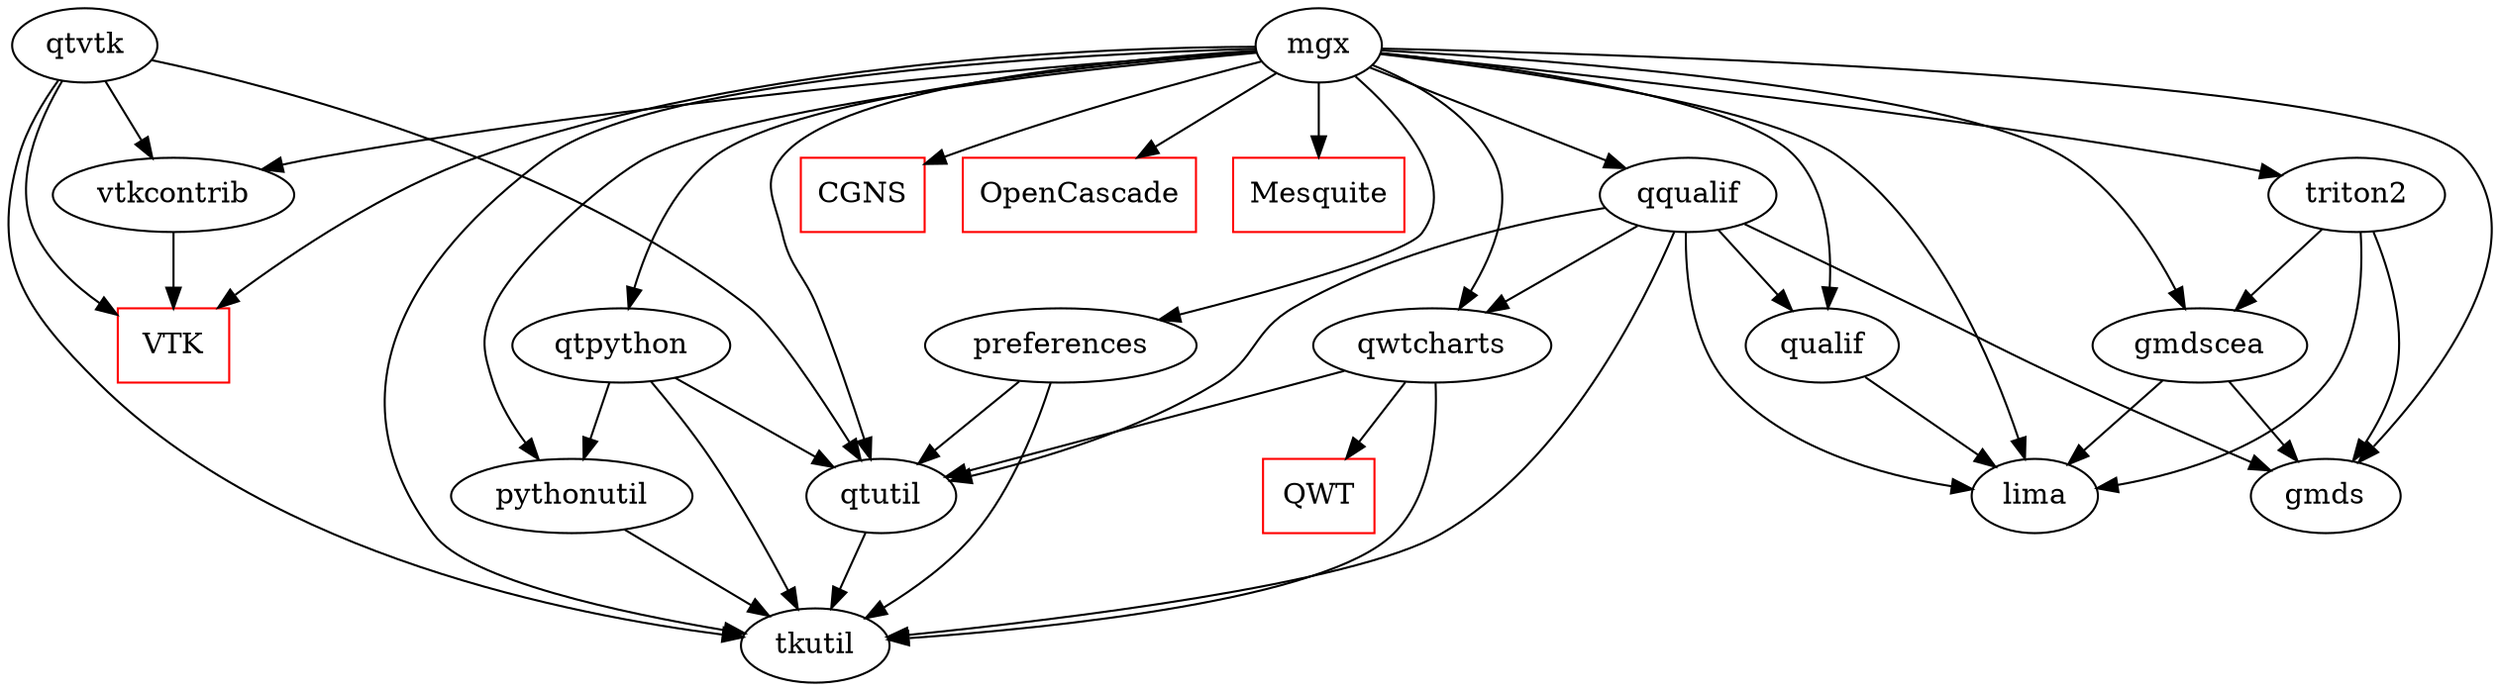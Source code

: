 digraph LIHPCCGProjectDependencies {

  VTK [shape=record color=red];
  CGNS [shape=record color=red];
  OpenCascade [shape=record color=red];
  Mesquite [shape=record color=red];
  QWT [shape=record color=red];

  qtutil->tkutil
  pythonutil->tkutil
  preferences->tkutil
  preferences->qtutil
  qualif->lima
  qwtcharts->tkutil
  qwtcharts->qtutil
  qwtcharts->QWT
  gmdscea->gmds
  gmdscea->lima
  qtpython->tkutil
  qtpython->qtutil
  qtpython->pythonutil
  triton2->gmds
  triton2->gmdscea
  triton2->lima
  vtkcontrib->VTK
  qtvtk->VTK
  qtvtk->vtkcontrib
  qtvtk->qtutil
  qtvtk->tkutil
  qqualif->tkutil
  qqualif->lima
  qqualif->qualif
  qqualif->qwtcharts
  qqualif->qtutil
  qqualif->gmds
  mgx->vtkcontrib
  mgx->VTK
  mgx->tkutil
  mgx->preferences
  mgx->pythonutil
  mgx->OpenCascade
  mgx->qqualif
  mgx->gmds
  mgx->qualif
  mgx->lima
  mgx->gmdscea
  mgx->triton2
  mgx->qtutil
  mgx->qwtcharts
  mgx->qtpython
  mgx->CGNS
  mgx->Mesquite
}